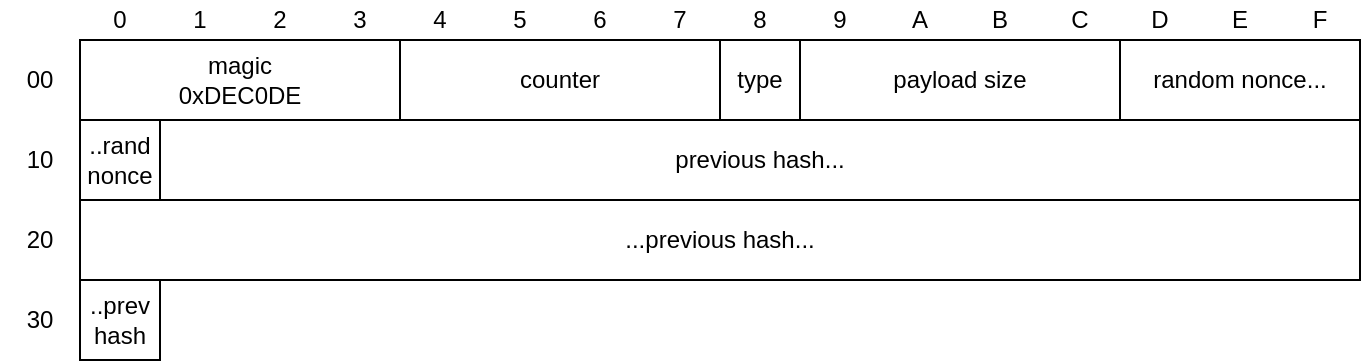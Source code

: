 <mxfile version="13.5.4" type="github" pages="4">
  <diagram id="oPIUOyMkHPtXnBDL8dts" name="Header">
    <mxGraphModel dx="945" dy="434" grid="1" gridSize="10" guides="1" tooltips="1" connect="1" arrows="1" fold="1" page="1" pageScale="1" pageWidth="690" pageHeight="980" math="0" shadow="0">
      <root>
        <mxCell id="0" />
        <mxCell id="1" parent="0" />
        <mxCell id="F4JjIn8Z0Gol-gYWtMPR-14" value="magic&lt;br&gt;0xDEC0DE" style="rounded=0;whiteSpace=wrap;html=1;" vertex="1" parent="1">
          <mxGeometry x="40" y="20" width="160" height="40" as="geometry" />
        </mxCell>
        <mxCell id="F4JjIn8Z0Gol-gYWtMPR-15" value="counter" style="rounded=0;whiteSpace=wrap;html=1;" vertex="1" parent="1">
          <mxGeometry x="200" y="20" width="160" height="40" as="geometry" />
        </mxCell>
        <mxCell id="F4JjIn8Z0Gol-gYWtMPR-16" value="type" style="rounded=0;whiteSpace=wrap;html=1;" vertex="1" parent="1">
          <mxGeometry x="360" y="20" width="40" height="40" as="geometry" />
        </mxCell>
        <mxCell id="F4JjIn8Z0Gol-gYWtMPR-18" value="payload size" style="rounded=0;whiteSpace=wrap;html=1;" vertex="1" parent="1">
          <mxGeometry x="400" y="20" width="160" height="40" as="geometry" />
        </mxCell>
        <mxCell id="F4JjIn8Z0Gol-gYWtMPR-20" value="random nonce..." style="rounded=0;whiteSpace=wrap;html=1;" vertex="1" parent="1">
          <mxGeometry x="560" y="20" width="120" height="40" as="geometry" />
        </mxCell>
        <mxCell id="F4JjIn8Z0Gol-gYWtMPR-21" value="previous hash..." style="rounded=0;whiteSpace=wrap;html=1;" vertex="1" parent="1">
          <mxGeometry x="80" y="60" width="600" height="40" as="geometry" />
        </mxCell>
        <mxCell id="F4JjIn8Z0Gol-gYWtMPR-22" value="...previous hash..." style="rounded=0;whiteSpace=wrap;html=1;" vertex="1" parent="1">
          <mxGeometry x="40" y="100" width="640" height="40" as="geometry" />
        </mxCell>
        <mxCell id="F4JjIn8Z0Gol-gYWtMPR-23" value="..prev&lt;br&gt;hash" style="rounded=0;whiteSpace=wrap;html=1;" vertex="1" parent="1">
          <mxGeometry x="40" y="140" width="40" height="40" as="geometry" />
        </mxCell>
        <mxCell id="F4JjIn8Z0Gol-gYWtMPR-24" value="0" style="text;html=1;strokeColor=none;fillColor=none;align=center;verticalAlign=middle;whiteSpace=wrap;rounded=0;" vertex="1" parent="1">
          <mxGeometry x="40" width="40" height="20" as="geometry" />
        </mxCell>
        <mxCell id="F4JjIn8Z0Gol-gYWtMPR-25" value="1" style="text;html=1;strokeColor=none;fillColor=none;align=center;verticalAlign=middle;whiteSpace=wrap;rounded=0;" vertex="1" parent="1">
          <mxGeometry x="80" width="40" height="20" as="geometry" />
        </mxCell>
        <mxCell id="F4JjIn8Z0Gol-gYWtMPR-26" value="2" style="text;html=1;strokeColor=none;fillColor=none;align=center;verticalAlign=middle;whiteSpace=wrap;rounded=0;" vertex="1" parent="1">
          <mxGeometry x="120" width="40" height="20" as="geometry" />
        </mxCell>
        <mxCell id="F4JjIn8Z0Gol-gYWtMPR-27" value="3" style="text;html=1;strokeColor=none;fillColor=none;align=center;verticalAlign=middle;whiteSpace=wrap;rounded=0;" vertex="1" parent="1">
          <mxGeometry x="160" width="40" height="20" as="geometry" />
        </mxCell>
        <mxCell id="F4JjIn8Z0Gol-gYWtMPR-28" value="&lt;div&gt;..rand&lt;/div&gt;&lt;div&gt;nonce&lt;br&gt;&lt;/div&gt;" style="rounded=0;whiteSpace=wrap;html=1;" vertex="1" parent="1">
          <mxGeometry x="40" y="60" width="40" height="40" as="geometry" />
        </mxCell>
        <mxCell id="F4JjIn8Z0Gol-gYWtMPR-29" value="4" style="text;html=1;strokeColor=none;fillColor=none;align=center;verticalAlign=middle;whiteSpace=wrap;rounded=0;" vertex="1" parent="1">
          <mxGeometry x="200" width="40" height="20" as="geometry" />
        </mxCell>
        <mxCell id="F4JjIn8Z0Gol-gYWtMPR-30" value="5" style="text;html=1;strokeColor=none;fillColor=none;align=center;verticalAlign=middle;whiteSpace=wrap;rounded=0;" vertex="1" parent="1">
          <mxGeometry x="240" width="40" height="20" as="geometry" />
        </mxCell>
        <mxCell id="F4JjIn8Z0Gol-gYWtMPR-31" value="6" style="text;html=1;strokeColor=none;fillColor=none;align=center;verticalAlign=middle;whiteSpace=wrap;rounded=0;" vertex="1" parent="1">
          <mxGeometry x="280" width="40" height="20" as="geometry" />
        </mxCell>
        <mxCell id="F4JjIn8Z0Gol-gYWtMPR-32" value="7" style="text;html=1;strokeColor=none;fillColor=none;align=center;verticalAlign=middle;whiteSpace=wrap;rounded=0;" vertex="1" parent="1">
          <mxGeometry x="320" width="40" height="20" as="geometry" />
        </mxCell>
        <mxCell id="F4JjIn8Z0Gol-gYWtMPR-33" value="8" style="text;html=1;strokeColor=none;fillColor=none;align=center;verticalAlign=middle;whiteSpace=wrap;rounded=0;" vertex="1" parent="1">
          <mxGeometry x="360" width="40" height="20" as="geometry" />
        </mxCell>
        <mxCell id="F4JjIn8Z0Gol-gYWtMPR-34" value="9" style="text;html=1;strokeColor=none;fillColor=none;align=center;verticalAlign=middle;whiteSpace=wrap;rounded=0;" vertex="1" parent="1">
          <mxGeometry x="400" width="40" height="20" as="geometry" />
        </mxCell>
        <mxCell id="F4JjIn8Z0Gol-gYWtMPR-35" value="A" style="text;html=1;strokeColor=none;fillColor=none;align=center;verticalAlign=middle;whiteSpace=wrap;rounded=0;" vertex="1" parent="1">
          <mxGeometry x="440" width="40" height="20" as="geometry" />
        </mxCell>
        <mxCell id="F4JjIn8Z0Gol-gYWtMPR-36" value="B" style="text;html=1;strokeColor=none;fillColor=none;align=center;verticalAlign=middle;whiteSpace=wrap;rounded=0;" vertex="1" parent="1">
          <mxGeometry x="480" width="40" height="20" as="geometry" />
        </mxCell>
        <mxCell id="F4JjIn8Z0Gol-gYWtMPR-37" value="C" style="text;html=1;strokeColor=none;fillColor=none;align=center;verticalAlign=middle;whiteSpace=wrap;rounded=0;" vertex="1" parent="1">
          <mxGeometry x="520" width="40" height="20" as="geometry" />
        </mxCell>
        <mxCell id="F4JjIn8Z0Gol-gYWtMPR-38" value="D" style="text;html=1;strokeColor=none;fillColor=none;align=center;verticalAlign=middle;whiteSpace=wrap;rounded=0;" vertex="1" parent="1">
          <mxGeometry x="560" width="40" height="20" as="geometry" />
        </mxCell>
        <mxCell id="F4JjIn8Z0Gol-gYWtMPR-39" value="E" style="text;html=1;strokeColor=none;fillColor=none;align=center;verticalAlign=middle;whiteSpace=wrap;rounded=0;" vertex="1" parent="1">
          <mxGeometry x="600" width="40" height="20" as="geometry" />
        </mxCell>
        <mxCell id="F4JjIn8Z0Gol-gYWtMPR-40" value="F" style="text;html=1;strokeColor=none;fillColor=none;align=center;verticalAlign=middle;whiteSpace=wrap;rounded=0;" vertex="1" parent="1">
          <mxGeometry x="640" width="40" height="20" as="geometry" />
        </mxCell>
        <mxCell id="F4JjIn8Z0Gol-gYWtMPR-41" value="00" style="text;html=1;strokeColor=none;fillColor=none;align=center;verticalAlign=middle;whiteSpace=wrap;rounded=0;" vertex="1" parent="1">
          <mxGeometry y="30" width="40" height="20" as="geometry" />
        </mxCell>
        <mxCell id="F4JjIn8Z0Gol-gYWtMPR-42" value="10" style="text;html=1;strokeColor=none;fillColor=none;align=center;verticalAlign=middle;whiteSpace=wrap;rounded=0;" vertex="1" parent="1">
          <mxGeometry y="70" width="40" height="20" as="geometry" />
        </mxCell>
        <mxCell id="F4JjIn8Z0Gol-gYWtMPR-43" value="20" style="text;html=1;strokeColor=none;fillColor=none;align=center;verticalAlign=middle;whiteSpace=wrap;rounded=0;" vertex="1" parent="1">
          <mxGeometry y="110" width="40" height="20" as="geometry" />
        </mxCell>
        <mxCell id="F4JjIn8Z0Gol-gYWtMPR-44" value="30" style="text;html=1;strokeColor=none;fillColor=none;align=center;verticalAlign=middle;whiteSpace=wrap;rounded=0;" vertex="1" parent="1">
          <mxGeometry y="150" width="40" height="20" as="geometry" />
        </mxCell>
      </root>
    </mxGraphModel>
  </diagram>
  <diagram name="CLIENT_HELLO" id="dwtqeCsQ1KF9tGkS2eoD">
    <mxGraphModel dx="808" dy="434" grid="1" gridSize="10" guides="1" tooltips="1" connect="1" arrows="1" fold="1" page="1" pageScale="1" pageWidth="690" pageHeight="980" math="0" shadow="0">
      <root>
        <mxCell id="jPXQyP0WF0RysvzrV2zb-0" />
        <mxCell id="jPXQyP0WF0RysvzrV2zb-1" parent="jPXQyP0WF0RysvzrV2zb-0" />
        <mxCell id="jPXQyP0WF0RysvzrV2zb-2" value="magic&lt;br&gt;&lt;b&gt;0xDEC0DE&lt;/b&gt;" style="rounded=0;whiteSpace=wrap;html=1;" vertex="1" parent="jPXQyP0WF0RysvzrV2zb-1">
          <mxGeometry x="40" y="20" width="160" height="40" as="geometry" />
        </mxCell>
        <mxCell id="jPXQyP0WF0RysvzrV2zb-3" value="counter&lt;br&gt;&lt;b&gt;1&lt;/b&gt;" style="rounded=0;whiteSpace=wrap;html=1;" vertex="1" parent="jPXQyP0WF0RysvzrV2zb-1">
          <mxGeometry x="200" y="20" width="160" height="40" as="geometry" />
        </mxCell>
        <mxCell id="jPXQyP0WF0RysvzrV2zb-4" value="type&lt;br&gt;&lt;b&gt;0&lt;/b&gt;" style="rounded=0;whiteSpace=wrap;html=1;" vertex="1" parent="jPXQyP0WF0RysvzrV2zb-1">
          <mxGeometry x="360" y="20" width="40" height="40" as="geometry" />
        </mxCell>
        <mxCell id="jPXQyP0WF0RysvzrV2zb-5" value="payload size&lt;br&gt;&lt;b&gt;34&lt;/b&gt;" style="rounded=0;whiteSpace=wrap;html=1;" vertex="1" parent="jPXQyP0WF0RysvzrV2zb-1">
          <mxGeometry x="400" y="20" width="160" height="40" as="geometry" />
        </mxCell>
        <mxCell id="jPXQyP0WF0RysvzrV2zb-6" value="random nonce...&lt;br&gt;&lt;b&gt;N&lt;sub&gt;A&lt;/sub&gt;&lt;sup&gt;1&lt;/sup&gt;&lt;/b&gt;" style="rounded=0;whiteSpace=wrap;html=1;" vertex="1" parent="jPXQyP0WF0RysvzrV2zb-1">
          <mxGeometry x="560" y="20" width="120" height="40" as="geometry" />
        </mxCell>
        <mxCell id="jPXQyP0WF0RysvzrV2zb-7" value="previous hash...&lt;br&gt;&lt;b&gt;...00000...&lt;/b&gt;" style="rounded=0;whiteSpace=wrap;html=1;" vertex="1" parent="jPXQyP0WF0RysvzrV2zb-1">
          <mxGeometry x="80" y="60" width="600" height="40" as="geometry" />
        </mxCell>
        <mxCell id="jPXQyP0WF0RysvzrV2zb-8" value="...previous hash...&lt;br&gt;&lt;b&gt;...00000...&lt;/b&gt;" style="rounded=0;whiteSpace=wrap;html=1;" vertex="1" parent="jPXQyP0WF0RysvzrV2zb-1">
          <mxGeometry x="40" y="100" width="640" height="40" as="geometry" />
        </mxCell>
        <mxCell id="jPXQyP0WF0RysvzrV2zb-9" value="..prev&lt;br&gt;hash" style="rounded=0;whiteSpace=wrap;html=1;" vertex="1" parent="jPXQyP0WF0RysvzrV2zb-1">
          <mxGeometry x="40" y="140" width="40" height="40" as="geometry" />
        </mxCell>
        <mxCell id="jPXQyP0WF0RysvzrV2zb-10" value="0" style="text;html=1;strokeColor=none;fillColor=none;align=center;verticalAlign=middle;whiteSpace=wrap;rounded=0;" vertex="1" parent="jPXQyP0WF0RysvzrV2zb-1">
          <mxGeometry x="40" width="40" height="20" as="geometry" />
        </mxCell>
        <mxCell id="jPXQyP0WF0RysvzrV2zb-11" value="1" style="text;html=1;strokeColor=none;fillColor=none;align=center;verticalAlign=middle;whiteSpace=wrap;rounded=0;" vertex="1" parent="jPXQyP0WF0RysvzrV2zb-1">
          <mxGeometry x="80" width="40" height="20" as="geometry" />
        </mxCell>
        <mxCell id="jPXQyP0WF0RysvzrV2zb-12" value="2" style="text;html=1;strokeColor=none;fillColor=none;align=center;verticalAlign=middle;whiteSpace=wrap;rounded=0;" vertex="1" parent="jPXQyP0WF0RysvzrV2zb-1">
          <mxGeometry x="120" width="40" height="20" as="geometry" />
        </mxCell>
        <mxCell id="jPXQyP0WF0RysvzrV2zb-13" value="3" style="text;html=1;strokeColor=none;fillColor=none;align=center;verticalAlign=middle;whiteSpace=wrap;rounded=0;" vertex="1" parent="jPXQyP0WF0RysvzrV2zb-1">
          <mxGeometry x="160" width="40" height="20" as="geometry" />
        </mxCell>
        <mxCell id="jPXQyP0WF0RysvzrV2zb-14" value="&lt;div&gt;..rand&lt;/div&gt;&lt;div&gt;nonce&lt;br&gt;&lt;/div&gt;" style="rounded=0;whiteSpace=wrap;html=1;" vertex="1" parent="jPXQyP0WF0RysvzrV2zb-1">
          <mxGeometry x="40" y="60" width="40" height="40" as="geometry" />
        </mxCell>
        <mxCell id="jPXQyP0WF0RysvzrV2zb-15" value="4" style="text;html=1;strokeColor=none;fillColor=none;align=center;verticalAlign=middle;whiteSpace=wrap;rounded=0;" vertex="1" parent="jPXQyP0WF0RysvzrV2zb-1">
          <mxGeometry x="200" width="40" height="20" as="geometry" />
        </mxCell>
        <mxCell id="jPXQyP0WF0RysvzrV2zb-16" value="5" style="text;html=1;strokeColor=none;fillColor=none;align=center;verticalAlign=middle;whiteSpace=wrap;rounded=0;" vertex="1" parent="jPXQyP0WF0RysvzrV2zb-1">
          <mxGeometry x="240" width="40" height="20" as="geometry" />
        </mxCell>
        <mxCell id="jPXQyP0WF0RysvzrV2zb-17" value="6" style="text;html=1;strokeColor=none;fillColor=none;align=center;verticalAlign=middle;whiteSpace=wrap;rounded=0;" vertex="1" parent="jPXQyP0WF0RysvzrV2zb-1">
          <mxGeometry x="280" width="40" height="20" as="geometry" />
        </mxCell>
        <mxCell id="jPXQyP0WF0RysvzrV2zb-18" value="7" style="text;html=1;strokeColor=none;fillColor=none;align=center;verticalAlign=middle;whiteSpace=wrap;rounded=0;" vertex="1" parent="jPXQyP0WF0RysvzrV2zb-1">
          <mxGeometry x="320" width="40" height="20" as="geometry" />
        </mxCell>
        <mxCell id="jPXQyP0WF0RysvzrV2zb-19" value="8" style="text;html=1;strokeColor=none;fillColor=none;align=center;verticalAlign=middle;whiteSpace=wrap;rounded=0;" vertex="1" parent="jPXQyP0WF0RysvzrV2zb-1">
          <mxGeometry x="360" width="40" height="20" as="geometry" />
        </mxCell>
        <mxCell id="jPXQyP0WF0RysvzrV2zb-20" value="9" style="text;html=1;strokeColor=none;fillColor=none;align=center;verticalAlign=middle;whiteSpace=wrap;rounded=0;" vertex="1" parent="jPXQyP0WF0RysvzrV2zb-1">
          <mxGeometry x="400" width="40" height="20" as="geometry" />
        </mxCell>
        <mxCell id="jPXQyP0WF0RysvzrV2zb-21" value="A" style="text;html=1;strokeColor=none;fillColor=none;align=center;verticalAlign=middle;whiteSpace=wrap;rounded=0;" vertex="1" parent="jPXQyP0WF0RysvzrV2zb-1">
          <mxGeometry x="440" width="40" height="20" as="geometry" />
        </mxCell>
        <mxCell id="jPXQyP0WF0RysvzrV2zb-22" value="B" style="text;html=1;strokeColor=none;fillColor=none;align=center;verticalAlign=middle;whiteSpace=wrap;rounded=0;" vertex="1" parent="jPXQyP0WF0RysvzrV2zb-1">
          <mxGeometry x="480" width="40" height="20" as="geometry" />
        </mxCell>
        <mxCell id="jPXQyP0WF0RysvzrV2zb-23" value="C" style="text;html=1;strokeColor=none;fillColor=none;align=center;verticalAlign=middle;whiteSpace=wrap;rounded=0;" vertex="1" parent="jPXQyP0WF0RysvzrV2zb-1">
          <mxGeometry x="520" width="40" height="20" as="geometry" />
        </mxCell>
        <mxCell id="jPXQyP0WF0RysvzrV2zb-24" value="D" style="text;html=1;strokeColor=none;fillColor=none;align=center;verticalAlign=middle;whiteSpace=wrap;rounded=0;" vertex="1" parent="jPXQyP0WF0RysvzrV2zb-1">
          <mxGeometry x="560" width="40" height="20" as="geometry" />
        </mxCell>
        <mxCell id="jPXQyP0WF0RysvzrV2zb-25" value="E" style="text;html=1;strokeColor=none;fillColor=none;align=center;verticalAlign=middle;whiteSpace=wrap;rounded=0;" vertex="1" parent="jPXQyP0WF0RysvzrV2zb-1">
          <mxGeometry x="600" width="40" height="20" as="geometry" />
        </mxCell>
        <mxCell id="jPXQyP0WF0RysvzrV2zb-26" value="F" style="text;html=1;strokeColor=none;fillColor=none;align=center;verticalAlign=middle;whiteSpace=wrap;rounded=0;" vertex="1" parent="jPXQyP0WF0RysvzrV2zb-1">
          <mxGeometry x="640" width="40" height="20" as="geometry" />
        </mxCell>
        <mxCell id="jPXQyP0WF0RysvzrV2zb-27" value="00" style="text;html=1;strokeColor=none;fillColor=none;align=center;verticalAlign=middle;whiteSpace=wrap;rounded=0;" vertex="1" parent="jPXQyP0WF0RysvzrV2zb-1">
          <mxGeometry y="30" width="40" height="20" as="geometry" />
        </mxCell>
        <mxCell id="jPXQyP0WF0RysvzrV2zb-28" value="10" style="text;html=1;strokeColor=none;fillColor=none;align=center;verticalAlign=middle;whiteSpace=wrap;rounded=0;" vertex="1" parent="jPXQyP0WF0RysvzrV2zb-1">
          <mxGeometry y="70" width="40" height="20" as="geometry" />
        </mxCell>
        <mxCell id="jPXQyP0WF0RysvzrV2zb-29" value="20" style="text;html=1;strokeColor=none;fillColor=none;align=center;verticalAlign=middle;whiteSpace=wrap;rounded=0;" vertex="1" parent="jPXQyP0WF0RysvzrV2zb-1">
          <mxGeometry y="110" width="40" height="20" as="geometry" />
        </mxCell>
        <mxCell id="jPXQyP0WF0RysvzrV2zb-30" value="30" style="text;html=1;strokeColor=none;fillColor=none;align=center;verticalAlign=middle;whiteSpace=wrap;rounded=0;" vertex="1" parent="jPXQyP0WF0RysvzrV2zb-1">
          <mxGeometry y="150" width="40" height="20" as="geometry" />
        </mxCell>
        <mxCell id="jPXQyP0WF0RysvzrV2zb-31" value="username...&lt;br&gt;&lt;b&gt;Alice&lt;/b&gt;" style="rounded=0;whiteSpace=wrap;html=1;" vertex="1" parent="jPXQyP0WF0RysvzrV2zb-1">
          <mxGeometry x="80" y="140" width="600" height="40" as="geometry" />
        </mxCell>
        <mxCell id="jPXQyP0WF0RysvzrV2zb-32" value="...username...&lt;br&gt;&lt;b&gt;Alice&lt;/b&gt;" style="rounded=0;whiteSpace=wrap;html=1;" vertex="1" parent="jPXQyP0WF0RysvzrV2zb-1">
          <mxGeometry x="40" y="180" width="640" height="40" as="geometry" />
        </mxCell>
        <mxCell id="jPXQyP0WF0RysvzrV2zb-33" value="&#39;\0&#39;" style="rounded=0;whiteSpace=wrap;html=1;fontStyle=1" vertex="1" parent="jPXQyP0WF0RysvzrV2zb-1">
          <mxGeometry x="40" y="220" width="40" height="40" as="geometry" />
        </mxCell>
        <mxCell id="jPXQyP0WF0RysvzrV2zb-34" value="game port&lt;br&gt;&lt;b&gt;5656&lt;/b&gt;" style="rounded=0;whiteSpace=wrap;html=1;" vertex="1" parent="jPXQyP0WF0RysvzrV2zb-1">
          <mxGeometry x="80" y="220" width="80" height="40" as="geometry" />
        </mxCell>
        <mxCell id="MCF0N821ldNAa_OATUMS-0" value="signature size&lt;br&gt;&lt;b&gt;&lt;/b&gt;" style="rounded=0;whiteSpace=wrap;html=1;" vertex="1" parent="jPXQyP0WF0RysvzrV2zb-1">
          <mxGeometry x="160" y="220" width="160" height="40" as="geometry" />
        </mxCell>
        <mxCell id="MCF0N821ldNAa_OATUMS-1" value="message signature..." style="rounded=0;whiteSpace=wrap;html=1;" vertex="1" parent="jPXQyP0WF0RysvzrV2zb-1">
          <mxGeometry x="320" y="220" width="360" height="40" as="geometry" />
        </mxCell>
        <mxCell id="MCF0N821ldNAa_OATUMS-2" value="...message signature..." style="rounded=0;whiteSpace=wrap;html=1;" vertex="1" parent="jPXQyP0WF0RysvzrV2zb-1">
          <mxGeometry x="40" y="260" width="640" height="60" as="geometry" />
        </mxCell>
        <mxCell id="MCF0N821ldNAa_OATUMS-3" value="40" style="text;html=1;strokeColor=none;fillColor=none;align=center;verticalAlign=middle;whiteSpace=wrap;rounded=0;" vertex="1" parent="jPXQyP0WF0RysvzrV2zb-1">
          <mxGeometry y="190" width="40" height="20" as="geometry" />
        </mxCell>
        <mxCell id="MCF0N821ldNAa_OATUMS-4" value="50" style="text;html=1;strokeColor=none;fillColor=none;align=center;verticalAlign=middle;whiteSpace=wrap;rounded=0;" vertex="1" parent="jPXQyP0WF0RysvzrV2zb-1">
          <mxGeometry y="230" width="40" height="20" as="geometry" />
        </mxCell>
        <mxCell id="MCF0N821ldNAa_OATUMS-5" value="60" style="text;html=1;strokeColor=none;fillColor=none;align=center;verticalAlign=middle;whiteSpace=wrap;rounded=0;" vertex="1" parent="jPXQyP0WF0RysvzrV2zb-1">
          <mxGeometry y="270" width="40" height="20" as="geometry" />
        </mxCell>
        <mxCell id="MCF0N821ldNAa_OATUMS-6" value="..." style="text;html=1;strokeColor=none;fillColor=none;align=center;verticalAlign=middle;whiteSpace=wrap;rounded=0;horizontal=0;" vertex="1" parent="jPXQyP0WF0RysvzrV2zb-1">
          <mxGeometry y="300" width="40" height="20" as="geometry" />
        </mxCell>
      </root>
    </mxGraphModel>
  </diagram>
  <diagram name="SERVER_HELLO" id="Wp6bUwQAgeOsooQpPVHG">
    <mxGraphModel dx="1178" dy="633" grid="1" gridSize="10" guides="1" tooltips="1" connect="1" arrows="1" fold="1" page="1" pageScale="1" pageWidth="690" pageHeight="980" math="0" shadow="0">
      <root>
        <mxCell id="Myz6gKR3JW-X68wHIjAb-0" />
        <mxCell id="Myz6gKR3JW-X68wHIjAb-1" parent="Myz6gKR3JW-X68wHIjAb-0" />
        <mxCell id="Myz6gKR3JW-X68wHIjAb-2" value="magic&lt;br&gt;&lt;b&gt;0xDEC0DE&lt;/b&gt;" style="rounded=0;whiteSpace=wrap;html=1;" vertex="1" parent="Myz6gKR3JW-X68wHIjAb-1">
          <mxGeometry x="40" y="20" width="160" height="40" as="geometry" />
        </mxCell>
        <mxCell id="Myz6gKR3JW-X68wHIjAb-3" value="counter&lt;br&gt;&lt;b&gt;1&lt;/b&gt;" style="rounded=0;whiteSpace=wrap;html=1;" vertex="1" parent="Myz6gKR3JW-X68wHIjAb-1">
          <mxGeometry x="200" y="20" width="160" height="40" as="geometry" />
        </mxCell>
        <mxCell id="Myz6gKR3JW-X68wHIjAb-4" value="type&lt;br&gt;&lt;b&gt;1&lt;/b&gt;" style="rounded=0;whiteSpace=wrap;html=1;" vertex="1" parent="Myz6gKR3JW-X68wHIjAb-1">
          <mxGeometry x="360" y="20" width="40" height="40" as="geometry" />
        </mxCell>
        <mxCell id="Myz6gKR3JW-X68wHIjAb-5" value="payload size&lt;br&gt;&lt;b&gt;34&lt;/b&gt;" style="rounded=0;whiteSpace=wrap;html=1;" vertex="1" parent="Myz6gKR3JW-X68wHIjAb-1">
          <mxGeometry x="400" y="20" width="160" height="40" as="geometry" />
        </mxCell>
        <mxCell id="Myz6gKR3JW-X68wHIjAb-6" value="random nonce...&lt;br&gt;&lt;b&gt;N&lt;sub&gt;S&lt;/sub&gt;&lt;sup&gt;1&lt;/sup&gt;&lt;/b&gt;" style="rounded=0;whiteSpace=wrap;html=1;" vertex="1" parent="Myz6gKR3JW-X68wHIjAb-1">
          <mxGeometry x="560" y="20" width="120" height="40" as="geometry" />
        </mxCell>
        <mxCell id="Myz6gKR3JW-X68wHIjAb-7" value="previous hash...&lt;br&gt;&lt;b&gt;...XXXXX...&lt;/b&gt;" style="rounded=0;whiteSpace=wrap;html=1;" vertex="1" parent="Myz6gKR3JW-X68wHIjAb-1">
          <mxGeometry x="80" y="60" width="600" height="40" as="geometry" />
        </mxCell>
        <mxCell id="Myz6gKR3JW-X68wHIjAb-8" value="...previous hash...&lt;br&gt;&lt;b&gt;...XXXXX...&lt;/b&gt;" style="rounded=0;whiteSpace=wrap;html=1;" vertex="1" parent="Myz6gKR3JW-X68wHIjAb-1">
          <mxGeometry x="40" y="100" width="640" height="40" as="geometry" />
        </mxCell>
        <mxCell id="Myz6gKR3JW-X68wHIjAb-9" value="..prev&lt;br&gt;hash" style="rounded=0;whiteSpace=wrap;html=1;" vertex="1" parent="Myz6gKR3JW-X68wHIjAb-1">
          <mxGeometry x="40" y="140" width="40" height="40" as="geometry" />
        </mxCell>
        <mxCell id="Myz6gKR3JW-X68wHIjAb-10" value="0" style="text;html=1;strokeColor=none;fillColor=none;align=center;verticalAlign=middle;whiteSpace=wrap;rounded=0;" vertex="1" parent="Myz6gKR3JW-X68wHIjAb-1">
          <mxGeometry x="40" width="40" height="20" as="geometry" />
        </mxCell>
        <mxCell id="Myz6gKR3JW-X68wHIjAb-11" value="1" style="text;html=1;strokeColor=none;fillColor=none;align=center;verticalAlign=middle;whiteSpace=wrap;rounded=0;" vertex="1" parent="Myz6gKR3JW-X68wHIjAb-1">
          <mxGeometry x="80" width="40" height="20" as="geometry" />
        </mxCell>
        <mxCell id="Myz6gKR3JW-X68wHIjAb-12" value="2" style="text;html=1;strokeColor=none;fillColor=none;align=center;verticalAlign=middle;whiteSpace=wrap;rounded=0;" vertex="1" parent="Myz6gKR3JW-X68wHIjAb-1">
          <mxGeometry x="120" width="40" height="20" as="geometry" />
        </mxCell>
        <mxCell id="Myz6gKR3JW-X68wHIjAb-13" value="3" style="text;html=1;strokeColor=none;fillColor=none;align=center;verticalAlign=middle;whiteSpace=wrap;rounded=0;" vertex="1" parent="Myz6gKR3JW-X68wHIjAb-1">
          <mxGeometry x="160" width="40" height="20" as="geometry" />
        </mxCell>
        <mxCell id="Myz6gKR3JW-X68wHIjAb-14" value="&lt;div&gt;..rand&lt;/div&gt;&lt;div&gt;nonce&lt;br&gt;&lt;/div&gt;" style="rounded=0;whiteSpace=wrap;html=1;" vertex="1" parent="Myz6gKR3JW-X68wHIjAb-1">
          <mxGeometry x="40" y="60" width="40" height="40" as="geometry" />
        </mxCell>
        <mxCell id="Myz6gKR3JW-X68wHIjAb-15" value="4" style="text;html=1;strokeColor=none;fillColor=none;align=center;verticalAlign=middle;whiteSpace=wrap;rounded=0;" vertex="1" parent="Myz6gKR3JW-X68wHIjAb-1">
          <mxGeometry x="200" width="40" height="20" as="geometry" />
        </mxCell>
        <mxCell id="Myz6gKR3JW-X68wHIjAb-16" value="5" style="text;html=1;strokeColor=none;fillColor=none;align=center;verticalAlign=middle;whiteSpace=wrap;rounded=0;" vertex="1" parent="Myz6gKR3JW-X68wHIjAb-1">
          <mxGeometry x="240" width="40" height="20" as="geometry" />
        </mxCell>
        <mxCell id="Myz6gKR3JW-X68wHIjAb-17" value="6" style="text;html=1;strokeColor=none;fillColor=none;align=center;verticalAlign=middle;whiteSpace=wrap;rounded=0;" vertex="1" parent="Myz6gKR3JW-X68wHIjAb-1">
          <mxGeometry x="280" width="40" height="20" as="geometry" />
        </mxCell>
        <mxCell id="Myz6gKR3JW-X68wHIjAb-18" value="7" style="text;html=1;strokeColor=none;fillColor=none;align=center;verticalAlign=middle;whiteSpace=wrap;rounded=0;" vertex="1" parent="Myz6gKR3JW-X68wHIjAb-1">
          <mxGeometry x="320" width="40" height="20" as="geometry" />
        </mxCell>
        <mxCell id="Myz6gKR3JW-X68wHIjAb-19" value="8" style="text;html=1;strokeColor=none;fillColor=none;align=center;verticalAlign=middle;whiteSpace=wrap;rounded=0;" vertex="1" parent="Myz6gKR3JW-X68wHIjAb-1">
          <mxGeometry x="360" width="40" height="20" as="geometry" />
        </mxCell>
        <mxCell id="Myz6gKR3JW-X68wHIjAb-20" value="9" style="text;html=1;strokeColor=none;fillColor=none;align=center;verticalAlign=middle;whiteSpace=wrap;rounded=0;" vertex="1" parent="Myz6gKR3JW-X68wHIjAb-1">
          <mxGeometry x="400" width="40" height="20" as="geometry" />
        </mxCell>
        <mxCell id="Myz6gKR3JW-X68wHIjAb-21" value="A" style="text;html=1;strokeColor=none;fillColor=none;align=center;verticalAlign=middle;whiteSpace=wrap;rounded=0;" vertex="1" parent="Myz6gKR3JW-X68wHIjAb-1">
          <mxGeometry x="440" width="40" height="20" as="geometry" />
        </mxCell>
        <mxCell id="Myz6gKR3JW-X68wHIjAb-22" value="B" style="text;html=1;strokeColor=none;fillColor=none;align=center;verticalAlign=middle;whiteSpace=wrap;rounded=0;" vertex="1" parent="Myz6gKR3JW-X68wHIjAb-1">
          <mxGeometry x="480" width="40" height="20" as="geometry" />
        </mxCell>
        <mxCell id="Myz6gKR3JW-X68wHIjAb-23" value="C" style="text;html=1;strokeColor=none;fillColor=none;align=center;verticalAlign=middle;whiteSpace=wrap;rounded=0;" vertex="1" parent="Myz6gKR3JW-X68wHIjAb-1">
          <mxGeometry x="520" width="40" height="20" as="geometry" />
        </mxCell>
        <mxCell id="Myz6gKR3JW-X68wHIjAb-24" value="D" style="text;html=1;strokeColor=none;fillColor=none;align=center;verticalAlign=middle;whiteSpace=wrap;rounded=0;" vertex="1" parent="Myz6gKR3JW-X68wHIjAb-1">
          <mxGeometry x="560" width="40" height="20" as="geometry" />
        </mxCell>
        <mxCell id="Myz6gKR3JW-X68wHIjAb-25" value="E" style="text;html=1;strokeColor=none;fillColor=none;align=center;verticalAlign=middle;whiteSpace=wrap;rounded=0;" vertex="1" parent="Myz6gKR3JW-X68wHIjAb-1">
          <mxGeometry x="600" width="40" height="20" as="geometry" />
        </mxCell>
        <mxCell id="Myz6gKR3JW-X68wHIjAb-26" value="F" style="text;html=1;strokeColor=none;fillColor=none;align=center;verticalAlign=middle;whiteSpace=wrap;rounded=0;" vertex="1" parent="Myz6gKR3JW-X68wHIjAb-1">
          <mxGeometry x="640" width="40" height="20" as="geometry" />
        </mxCell>
        <mxCell id="Myz6gKR3JW-X68wHIjAb-27" value="00" style="text;html=1;strokeColor=none;fillColor=none;align=center;verticalAlign=middle;whiteSpace=wrap;rounded=0;" vertex="1" parent="Myz6gKR3JW-X68wHIjAb-1">
          <mxGeometry y="30" width="40" height="20" as="geometry" />
        </mxCell>
        <mxCell id="Myz6gKR3JW-X68wHIjAb-28" value="10" style="text;html=1;strokeColor=none;fillColor=none;align=center;verticalAlign=middle;whiteSpace=wrap;rounded=0;" vertex="1" parent="Myz6gKR3JW-X68wHIjAb-1">
          <mxGeometry y="70" width="40" height="20" as="geometry" />
        </mxCell>
        <mxCell id="Myz6gKR3JW-X68wHIjAb-29" value="20" style="text;html=1;strokeColor=none;fillColor=none;align=center;verticalAlign=middle;whiteSpace=wrap;rounded=0;" vertex="1" parent="Myz6gKR3JW-X68wHIjAb-1">
          <mxGeometry y="110" width="40" height="20" as="geometry" />
        </mxCell>
        <mxCell id="Myz6gKR3JW-X68wHIjAb-30" value="30" style="text;html=1;strokeColor=none;fillColor=none;align=center;verticalAlign=middle;whiteSpace=wrap;rounded=0;" vertex="1" parent="Myz6gKR3JW-X68wHIjAb-1">
          <mxGeometry y="150" width="40" height="20" as="geometry" />
        </mxCell>
        <mxCell id="Myz6gKR3JW-X68wHIjAb-31" value="username...&lt;br&gt;&lt;b&gt;Alice&lt;/b&gt;" style="rounded=0;whiteSpace=wrap;html=1;" vertex="1" parent="Myz6gKR3JW-X68wHIjAb-1">
          <mxGeometry x="80" y="140" width="600" height="40" as="geometry" />
        </mxCell>
        <mxCell id="Myz6gKR3JW-X68wHIjAb-32" value="...username...&lt;br&gt;&lt;b&gt;Alice&lt;/b&gt;" style="rounded=0;whiteSpace=wrap;html=1;" vertex="1" parent="Myz6gKR3JW-X68wHIjAb-1">
          <mxGeometry x="40" y="180" width="640" height="40" as="geometry" />
        </mxCell>
        <mxCell id="Myz6gKR3JW-X68wHIjAb-33" value="&#39;\0&#39;" style="rounded=0;whiteSpace=wrap;html=1;fontStyle=1" vertex="1" parent="Myz6gKR3JW-X68wHIjAb-1">
          <mxGeometry x="40" y="220" width="40" height="40" as="geometry" />
        </mxCell>
        <mxCell id="Myz6gKR3JW-X68wHIjAb-35" value="signature size&lt;br&gt;&lt;b&gt;&lt;/b&gt;" style="rounded=0;whiteSpace=wrap;html=1;" vertex="1" parent="Myz6gKR3JW-X68wHIjAb-1">
          <mxGeometry x="80" y="220" width="160" height="40" as="geometry" />
        </mxCell>
        <mxCell id="Myz6gKR3JW-X68wHIjAb-36" value="message signature..." style="rounded=0;whiteSpace=wrap;html=1;" vertex="1" parent="Myz6gKR3JW-X68wHIjAb-1">
          <mxGeometry x="240" y="220" width="440" height="40" as="geometry" />
        </mxCell>
        <mxCell id="Myz6gKR3JW-X68wHIjAb-37" value="...message signature..." style="rounded=0;whiteSpace=wrap;html=1;" vertex="1" parent="Myz6gKR3JW-X68wHIjAb-1">
          <mxGeometry x="40" y="260" width="640" height="60" as="geometry" />
        </mxCell>
        <mxCell id="Myz6gKR3JW-X68wHIjAb-38" value="40" style="text;html=1;strokeColor=none;fillColor=none;align=center;verticalAlign=middle;whiteSpace=wrap;rounded=0;" vertex="1" parent="Myz6gKR3JW-X68wHIjAb-1">
          <mxGeometry y="190" width="40" height="20" as="geometry" />
        </mxCell>
        <mxCell id="Myz6gKR3JW-X68wHIjAb-39" value="50" style="text;html=1;strokeColor=none;fillColor=none;align=center;verticalAlign=middle;whiteSpace=wrap;rounded=0;" vertex="1" parent="Myz6gKR3JW-X68wHIjAb-1">
          <mxGeometry y="230" width="40" height="20" as="geometry" />
        </mxCell>
        <mxCell id="Myz6gKR3JW-X68wHIjAb-40" value="60" style="text;html=1;strokeColor=none;fillColor=none;align=center;verticalAlign=middle;whiteSpace=wrap;rounded=0;" vertex="1" parent="Myz6gKR3JW-X68wHIjAb-1">
          <mxGeometry y="270" width="40" height="20" as="geometry" />
        </mxCell>
        <mxCell id="Myz6gKR3JW-X68wHIjAb-41" value="..." style="text;html=1;strokeColor=none;fillColor=none;align=center;verticalAlign=middle;whiteSpace=wrap;rounded=0;horizontal=0;" vertex="1" parent="Myz6gKR3JW-X68wHIjAb-1">
          <mxGeometry y="300" width="40" height="20" as="geometry" />
        </mxCell>
      </root>
    </mxGraphModel>
  </diagram>
  <diagram name="Alice DHKEY" id="ZDEv82cDnCCAum6dyZwP">
    <mxGraphModel dx="975" dy="524" grid="1" gridSize="10" guides="1" tooltips="1" connect="1" arrows="1" fold="1" page="1" pageScale="1" pageWidth="690" pageHeight="980" math="0" shadow="0">
      <root>
        <mxCell id="9WfPASBIlqFaT6JEP2f--0" />
        <mxCell id="9WfPASBIlqFaT6JEP2f--1" parent="9WfPASBIlqFaT6JEP2f--0" />
        <mxCell id="9WfPASBIlqFaT6JEP2f--2" value="magic&lt;br&gt;&lt;b&gt;0xDEC0DE&lt;/b&gt;" style="rounded=0;whiteSpace=wrap;html=1;" vertex="1" parent="9WfPASBIlqFaT6JEP2f--1">
          <mxGeometry x="40" y="20" width="160" height="40" as="geometry" />
        </mxCell>
        <mxCell id="9WfPASBIlqFaT6JEP2f--3" value="counter&lt;br&gt;&lt;b&gt;2&lt;/b&gt;" style="rounded=0;whiteSpace=wrap;html=1;" vertex="1" parent="9WfPASBIlqFaT6JEP2f--1">
          <mxGeometry x="200" y="20" width="160" height="40" as="geometry" />
        </mxCell>
        <mxCell id="9WfPASBIlqFaT6JEP2f--4" value="type&lt;br&gt;&lt;b&gt;3&lt;/b&gt;" style="rounded=0;whiteSpace=wrap;html=1;" vertex="1" parent="9WfPASBIlqFaT6JEP2f--1">
          <mxGeometry x="360" y="20" width="40" height="40" as="geometry" />
        </mxCell>
        <mxCell id="9WfPASBIlqFaT6JEP2f--5" value="payload size&lt;br&gt;&lt;b&gt;8 + keylen&lt;br&gt;&lt;/b&gt;" style="rounded=0;whiteSpace=wrap;html=1;" vertex="1" parent="9WfPASBIlqFaT6JEP2f--1">
          <mxGeometry x="400" y="20" width="160" height="40" as="geometry" />
        </mxCell>
        <mxCell id="9WfPASBIlqFaT6JEP2f--6" value="random nonce...&lt;br&gt;&lt;b&gt;N&lt;sub&gt;A&lt;/sub&gt;&lt;sup&gt;2&lt;/sup&gt;&lt;/b&gt;" style="rounded=0;whiteSpace=wrap;html=1;" vertex="1" parent="9WfPASBIlqFaT6JEP2f--1">
          <mxGeometry x="560" y="20" width="120" height="40" as="geometry" />
        </mxCell>
        <mxCell id="9WfPASBIlqFaT6JEP2f--7" value="previous hash...&lt;br&gt;&lt;b&gt;...XXXXX...&lt;/b&gt;" style="rounded=0;whiteSpace=wrap;html=1;" vertex="1" parent="9WfPASBIlqFaT6JEP2f--1">
          <mxGeometry x="80" y="60" width="600" height="40" as="geometry" />
        </mxCell>
        <mxCell id="9WfPASBIlqFaT6JEP2f--8" value="...previous hash...&lt;br&gt;&lt;b&gt;...XXXXX...&lt;/b&gt;" style="rounded=0;whiteSpace=wrap;html=1;" vertex="1" parent="9WfPASBIlqFaT6JEP2f--1">
          <mxGeometry x="40" y="100" width="640" height="40" as="geometry" />
        </mxCell>
        <mxCell id="9WfPASBIlqFaT6JEP2f--9" value="..prev&lt;br&gt;hash" style="rounded=0;whiteSpace=wrap;html=1;" vertex="1" parent="9WfPASBIlqFaT6JEP2f--1">
          <mxGeometry x="40" y="140" width="40" height="40" as="geometry" />
        </mxCell>
        <mxCell id="9WfPASBIlqFaT6JEP2f--10" value="0" style="text;html=1;strokeColor=none;fillColor=none;align=center;verticalAlign=middle;whiteSpace=wrap;rounded=0;" vertex="1" parent="9WfPASBIlqFaT6JEP2f--1">
          <mxGeometry x="40" width="40" height="20" as="geometry" />
        </mxCell>
        <mxCell id="9WfPASBIlqFaT6JEP2f--11" value="1" style="text;html=1;strokeColor=none;fillColor=none;align=center;verticalAlign=middle;whiteSpace=wrap;rounded=0;" vertex="1" parent="9WfPASBIlqFaT6JEP2f--1">
          <mxGeometry x="80" width="40" height="20" as="geometry" />
        </mxCell>
        <mxCell id="9WfPASBIlqFaT6JEP2f--12" value="2" style="text;html=1;strokeColor=none;fillColor=none;align=center;verticalAlign=middle;whiteSpace=wrap;rounded=0;" vertex="1" parent="9WfPASBIlqFaT6JEP2f--1">
          <mxGeometry x="120" width="40" height="20" as="geometry" />
        </mxCell>
        <mxCell id="9WfPASBIlqFaT6JEP2f--13" value="3" style="text;html=1;strokeColor=none;fillColor=none;align=center;verticalAlign=middle;whiteSpace=wrap;rounded=0;" vertex="1" parent="9WfPASBIlqFaT6JEP2f--1">
          <mxGeometry x="160" width="40" height="20" as="geometry" />
        </mxCell>
        <mxCell id="9WfPASBIlqFaT6JEP2f--14" value="&lt;div&gt;..rand&lt;/div&gt;&lt;div&gt;nonce&lt;br&gt;&lt;/div&gt;" style="rounded=0;whiteSpace=wrap;html=1;" vertex="1" parent="9WfPASBIlqFaT6JEP2f--1">
          <mxGeometry x="40" y="60" width="40" height="40" as="geometry" />
        </mxCell>
        <mxCell id="9WfPASBIlqFaT6JEP2f--15" value="4" style="text;html=1;strokeColor=none;fillColor=none;align=center;verticalAlign=middle;whiteSpace=wrap;rounded=0;" vertex="1" parent="9WfPASBIlqFaT6JEP2f--1">
          <mxGeometry x="200" width="40" height="20" as="geometry" />
        </mxCell>
        <mxCell id="9WfPASBIlqFaT6JEP2f--16" value="5" style="text;html=1;strokeColor=none;fillColor=none;align=center;verticalAlign=middle;whiteSpace=wrap;rounded=0;" vertex="1" parent="9WfPASBIlqFaT6JEP2f--1">
          <mxGeometry x="240" width="40" height="20" as="geometry" />
        </mxCell>
        <mxCell id="9WfPASBIlqFaT6JEP2f--17" value="6" style="text;html=1;strokeColor=none;fillColor=none;align=center;verticalAlign=middle;whiteSpace=wrap;rounded=0;" vertex="1" parent="9WfPASBIlqFaT6JEP2f--1">
          <mxGeometry x="280" width="40" height="20" as="geometry" />
        </mxCell>
        <mxCell id="9WfPASBIlqFaT6JEP2f--18" value="7" style="text;html=1;strokeColor=none;fillColor=none;align=center;verticalAlign=middle;whiteSpace=wrap;rounded=0;" vertex="1" parent="9WfPASBIlqFaT6JEP2f--1">
          <mxGeometry x="320" width="40" height="20" as="geometry" />
        </mxCell>
        <mxCell id="9WfPASBIlqFaT6JEP2f--19" value="8" style="text;html=1;strokeColor=none;fillColor=none;align=center;verticalAlign=middle;whiteSpace=wrap;rounded=0;" vertex="1" parent="9WfPASBIlqFaT6JEP2f--1">
          <mxGeometry x="360" width="40" height="20" as="geometry" />
        </mxCell>
        <mxCell id="9WfPASBIlqFaT6JEP2f--20" value="9" style="text;html=1;strokeColor=none;fillColor=none;align=center;verticalAlign=middle;whiteSpace=wrap;rounded=0;" vertex="1" parent="9WfPASBIlqFaT6JEP2f--1">
          <mxGeometry x="400" width="40" height="20" as="geometry" />
        </mxCell>
        <mxCell id="9WfPASBIlqFaT6JEP2f--21" value="A" style="text;html=1;strokeColor=none;fillColor=none;align=center;verticalAlign=middle;whiteSpace=wrap;rounded=0;" vertex="1" parent="9WfPASBIlqFaT6JEP2f--1">
          <mxGeometry x="440" width="40" height="20" as="geometry" />
        </mxCell>
        <mxCell id="9WfPASBIlqFaT6JEP2f--22" value="B" style="text;html=1;strokeColor=none;fillColor=none;align=center;verticalAlign=middle;whiteSpace=wrap;rounded=0;" vertex="1" parent="9WfPASBIlqFaT6JEP2f--1">
          <mxGeometry x="480" width="40" height="20" as="geometry" />
        </mxCell>
        <mxCell id="9WfPASBIlqFaT6JEP2f--23" value="C" style="text;html=1;strokeColor=none;fillColor=none;align=center;verticalAlign=middle;whiteSpace=wrap;rounded=0;" vertex="1" parent="9WfPASBIlqFaT6JEP2f--1">
          <mxGeometry x="520" width="40" height="20" as="geometry" />
        </mxCell>
        <mxCell id="9WfPASBIlqFaT6JEP2f--24" value="D" style="text;html=1;strokeColor=none;fillColor=none;align=center;verticalAlign=middle;whiteSpace=wrap;rounded=0;" vertex="1" parent="9WfPASBIlqFaT6JEP2f--1">
          <mxGeometry x="560" width="40" height="20" as="geometry" />
        </mxCell>
        <mxCell id="9WfPASBIlqFaT6JEP2f--25" value="E" style="text;html=1;strokeColor=none;fillColor=none;align=center;verticalAlign=middle;whiteSpace=wrap;rounded=0;" vertex="1" parent="9WfPASBIlqFaT6JEP2f--1">
          <mxGeometry x="600" width="40" height="20" as="geometry" />
        </mxCell>
        <mxCell id="9WfPASBIlqFaT6JEP2f--26" value="F" style="text;html=1;strokeColor=none;fillColor=none;align=center;verticalAlign=middle;whiteSpace=wrap;rounded=0;" vertex="1" parent="9WfPASBIlqFaT6JEP2f--1">
          <mxGeometry x="640" width="40" height="20" as="geometry" />
        </mxCell>
        <mxCell id="9WfPASBIlqFaT6JEP2f--27" value="00" style="text;html=1;strokeColor=none;fillColor=none;align=center;verticalAlign=middle;whiteSpace=wrap;rounded=0;" vertex="1" parent="9WfPASBIlqFaT6JEP2f--1">
          <mxGeometry y="30" width="40" height="20" as="geometry" />
        </mxCell>
        <mxCell id="9WfPASBIlqFaT6JEP2f--28" value="10" style="text;html=1;strokeColor=none;fillColor=none;align=center;verticalAlign=middle;whiteSpace=wrap;rounded=0;" vertex="1" parent="9WfPASBIlqFaT6JEP2f--1">
          <mxGeometry y="70" width="40" height="20" as="geometry" />
        </mxCell>
        <mxCell id="9WfPASBIlqFaT6JEP2f--29" value="20" style="text;html=1;strokeColor=none;fillColor=none;align=center;verticalAlign=middle;whiteSpace=wrap;rounded=0;" vertex="1" parent="9WfPASBIlqFaT6JEP2f--1">
          <mxGeometry y="110" width="40" height="20" as="geometry" />
        </mxCell>
        <mxCell id="9WfPASBIlqFaT6JEP2f--30" value="30" style="text;html=1;strokeColor=none;fillColor=none;align=center;verticalAlign=middle;whiteSpace=wrap;rounded=0;" vertex="1" parent="9WfPASBIlqFaT6JEP2f--1">
          <mxGeometry y="150" width="40" height="20" as="geometry" />
        </mxCell>
        <mxCell id="9WfPASBIlqFaT6JEP2f--31" value="DH nonce&lt;br&gt;&lt;b&gt;N&lt;sub&gt;DH&lt;/sub&gt;&lt;sup&gt;AS&lt;/sup&gt;&lt;/b&gt;" style="rounded=0;whiteSpace=wrap;html=1;" vertex="1" parent="9WfPASBIlqFaT6JEP2f--1">
          <mxGeometry x="80" y="140" width="160" height="40" as="geometry" />
        </mxCell>
        <mxCell id="9WfPASBIlqFaT6JEP2f--32" value="...DH key...&lt;br&gt;&lt;b&gt;&lt;/b&gt;" style="rounded=0;whiteSpace=wrap;html=1;" vertex="1" parent="9WfPASBIlqFaT6JEP2f--1">
          <mxGeometry x="40" y="180" width="640" height="60" as="geometry" />
        </mxCell>
        <mxCell id="9WfPASBIlqFaT6JEP2f--34" value="signature size&lt;br&gt;&lt;b&gt;&lt;/b&gt;" style="rounded=0;whiteSpace=wrap;html=1;" vertex="1" parent="9WfPASBIlqFaT6JEP2f--1">
          <mxGeometry x="40" y="240" width="160" height="40" as="geometry" />
        </mxCell>
        <mxCell id="9WfPASBIlqFaT6JEP2f--35" value="message signature..." style="rounded=0;whiteSpace=wrap;html=1;" vertex="1" parent="9WfPASBIlqFaT6JEP2f--1">
          <mxGeometry x="200" y="240" width="480" height="40" as="geometry" />
        </mxCell>
        <mxCell id="9WfPASBIlqFaT6JEP2f--36" value="...message signature..." style="rounded=0;whiteSpace=wrap;html=1;" vertex="1" parent="9WfPASBIlqFaT6JEP2f--1">
          <mxGeometry x="40" y="280" width="640" height="60" as="geometry" />
        </mxCell>
        <mxCell id="9WfPASBIlqFaT6JEP2f--37" value="40" style="text;html=1;strokeColor=none;fillColor=none;align=center;verticalAlign=middle;whiteSpace=wrap;rounded=0;" vertex="1" parent="9WfPASBIlqFaT6JEP2f--1">
          <mxGeometry y="190" width="40" height="20" as="geometry" />
        </mxCell>
        <mxCell id="9WfPASBIlqFaT6JEP2f--40" value="..." style="text;html=1;strokeColor=none;fillColor=none;align=center;verticalAlign=middle;whiteSpace=wrap;rounded=0;horizontal=0;" vertex="1" parent="9WfPASBIlqFaT6JEP2f--1">
          <mxGeometry y="220" width="40" height="20" as="geometry" />
        </mxCell>
        <mxCell id="9WfPASBIlqFaT6JEP2f--41" value="keylen&lt;br&gt;&lt;b&gt;N&lt;/b&gt;&lt;br&gt;&lt;b&gt;&lt;sup&gt;&lt;/sup&gt;&lt;/b&gt;" style="rounded=0;whiteSpace=wrap;html=1;" vertex="1" parent="9WfPASBIlqFaT6JEP2f--1">
          <mxGeometry x="240" y="140" width="160" height="40" as="geometry" />
        </mxCell>
        <mxCell id="9WfPASBIlqFaT6JEP2f--42" value="DH key..." style="rounded=0;whiteSpace=wrap;html=1;" vertex="1" parent="9WfPASBIlqFaT6JEP2f--1">
          <mxGeometry x="400" y="140" width="280" height="40" as="geometry" />
        </mxCell>
      </root>
    </mxGraphModel>
  </diagram>
</mxfile>
